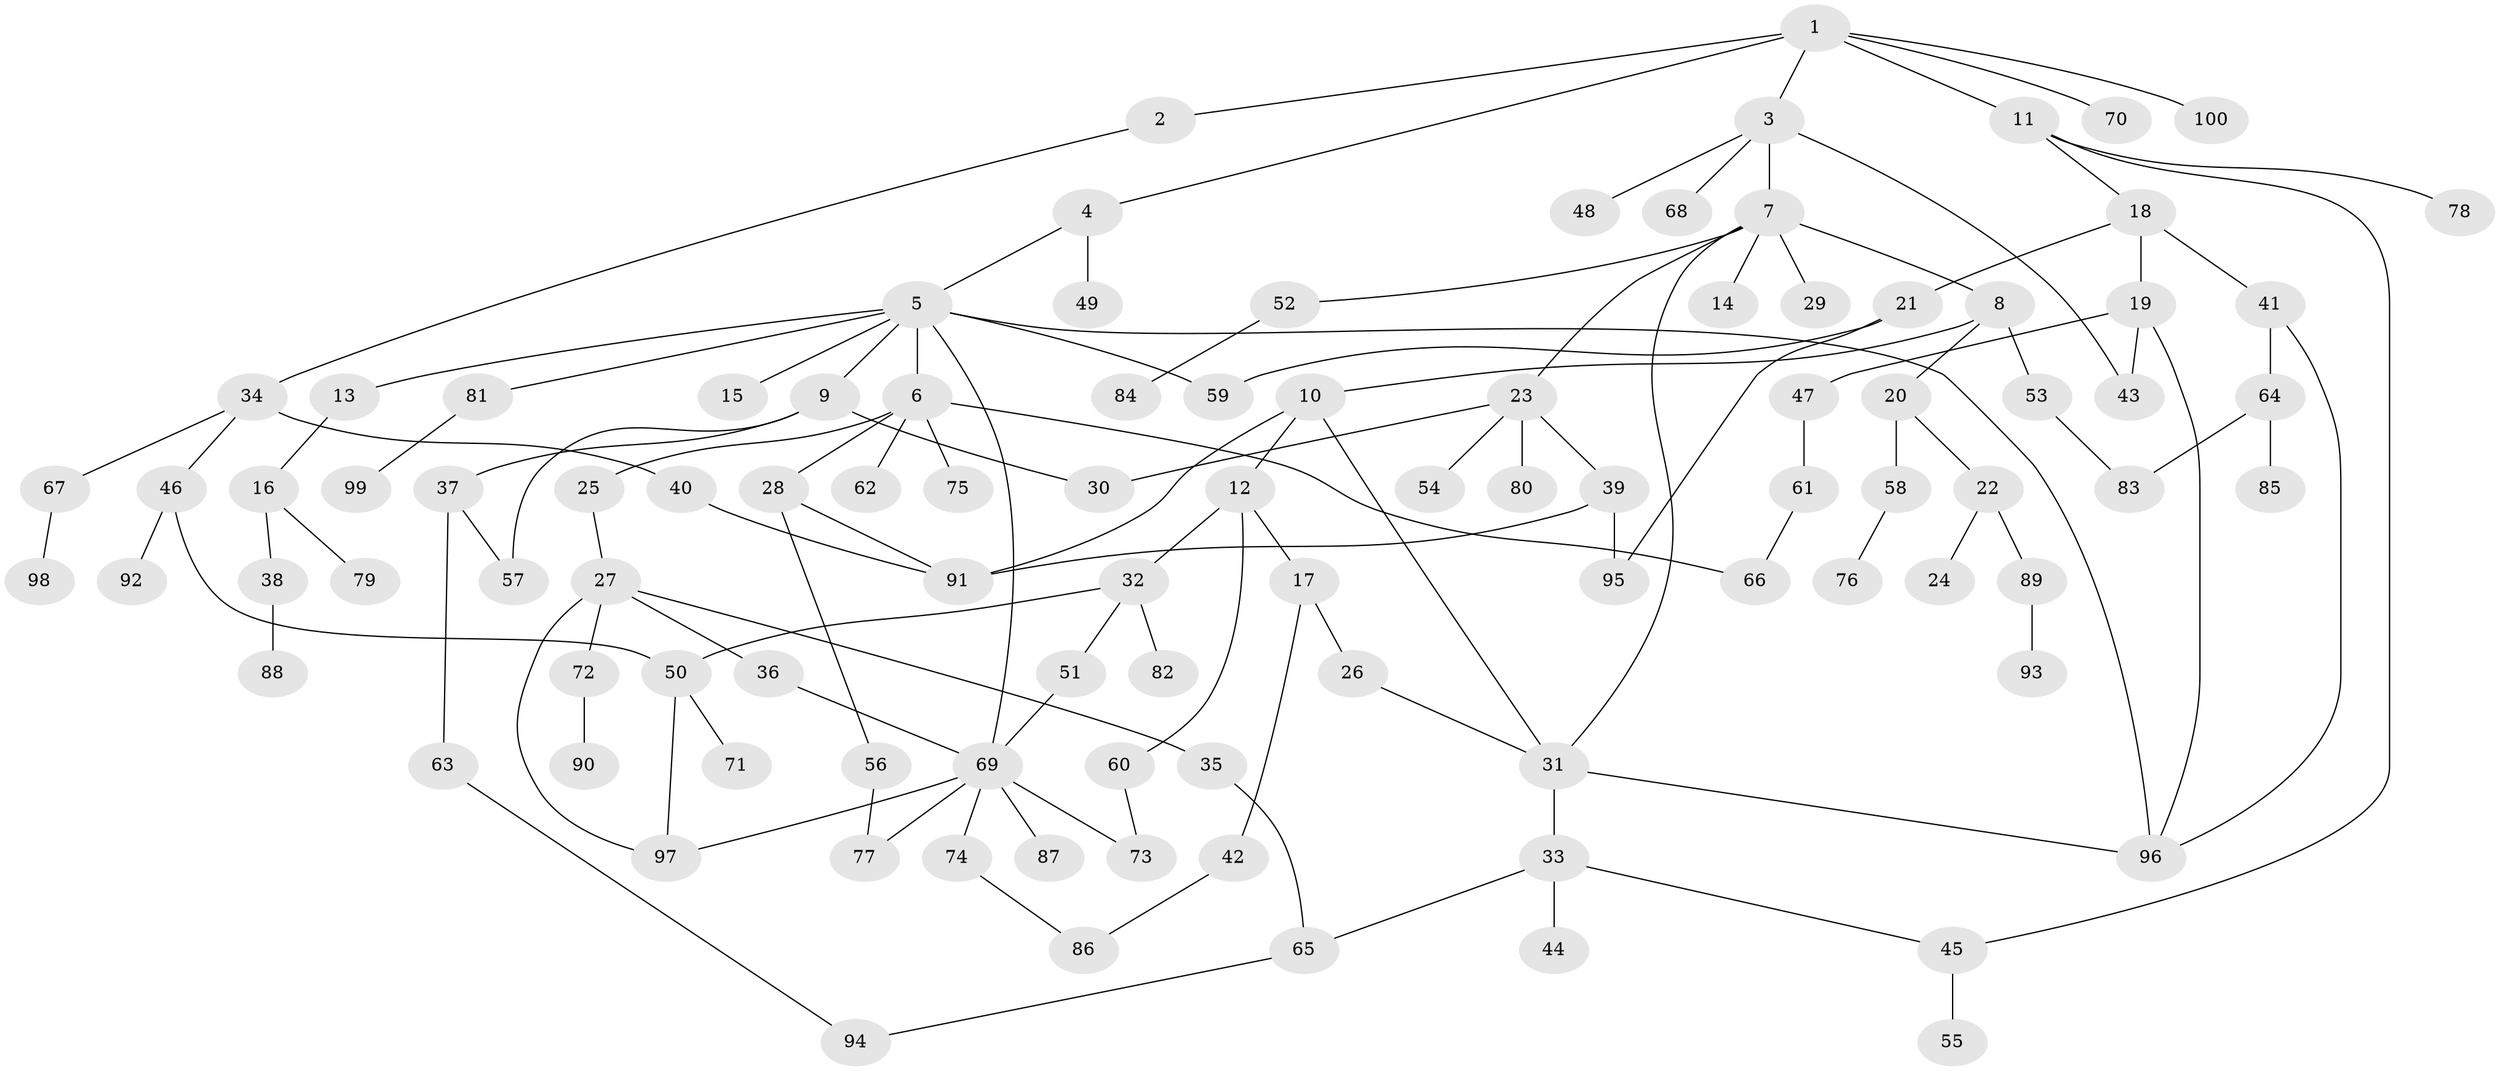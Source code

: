 // Generated by graph-tools (version 1.1) at 2025/11/02/21/25 10:11:06]
// undirected, 100 vertices, 125 edges
graph export_dot {
graph [start="1"]
  node [color=gray90,style=filled];
  1;
  2;
  3;
  4;
  5;
  6;
  7;
  8;
  9;
  10;
  11;
  12;
  13;
  14;
  15;
  16;
  17;
  18;
  19;
  20;
  21;
  22;
  23;
  24;
  25;
  26;
  27;
  28;
  29;
  30;
  31;
  32;
  33;
  34;
  35;
  36;
  37;
  38;
  39;
  40;
  41;
  42;
  43;
  44;
  45;
  46;
  47;
  48;
  49;
  50;
  51;
  52;
  53;
  54;
  55;
  56;
  57;
  58;
  59;
  60;
  61;
  62;
  63;
  64;
  65;
  66;
  67;
  68;
  69;
  70;
  71;
  72;
  73;
  74;
  75;
  76;
  77;
  78;
  79;
  80;
  81;
  82;
  83;
  84;
  85;
  86;
  87;
  88;
  89;
  90;
  91;
  92;
  93;
  94;
  95;
  96;
  97;
  98;
  99;
  100;
  1 -- 2;
  1 -- 3;
  1 -- 4;
  1 -- 11;
  1 -- 70;
  1 -- 100;
  2 -- 34;
  3 -- 7;
  3 -- 43;
  3 -- 48;
  3 -- 68;
  4 -- 5;
  4 -- 49;
  5 -- 6;
  5 -- 9;
  5 -- 13;
  5 -- 15;
  5 -- 59;
  5 -- 69;
  5 -- 81;
  5 -- 96;
  6 -- 25;
  6 -- 28;
  6 -- 62;
  6 -- 75;
  6 -- 66;
  7 -- 8;
  7 -- 14;
  7 -- 23;
  7 -- 29;
  7 -- 52;
  7 -- 31;
  8 -- 10;
  8 -- 20;
  8 -- 53;
  9 -- 37;
  9 -- 57;
  9 -- 30;
  10 -- 12;
  10 -- 31;
  10 -- 91;
  11 -- 18;
  11 -- 78;
  11 -- 45;
  12 -- 17;
  12 -- 32;
  12 -- 60;
  13 -- 16;
  16 -- 38;
  16 -- 79;
  17 -- 26;
  17 -- 42;
  18 -- 19;
  18 -- 21;
  18 -- 41;
  19 -- 47;
  19 -- 96;
  19 -- 43;
  20 -- 22;
  20 -- 58;
  21 -- 95;
  21 -- 59;
  22 -- 24;
  22 -- 89;
  23 -- 30;
  23 -- 39;
  23 -- 54;
  23 -- 80;
  25 -- 27;
  26 -- 31;
  27 -- 35;
  27 -- 36;
  27 -- 72;
  27 -- 97;
  28 -- 56;
  28 -- 91;
  31 -- 33;
  31 -- 96;
  32 -- 50;
  32 -- 51;
  32 -- 82;
  33 -- 44;
  33 -- 45;
  33 -- 65;
  34 -- 40;
  34 -- 46;
  34 -- 67;
  35 -- 65;
  36 -- 69;
  37 -- 63;
  37 -- 57;
  38 -- 88;
  39 -- 95;
  39 -- 91;
  40 -- 91;
  41 -- 64;
  41 -- 96;
  42 -- 86;
  45 -- 55;
  46 -- 92;
  46 -- 50;
  47 -- 61;
  50 -- 71;
  50 -- 97;
  51 -- 69;
  52 -- 84;
  53 -- 83;
  56 -- 77;
  58 -- 76;
  60 -- 73;
  61 -- 66;
  63 -- 94;
  64 -- 85;
  64 -- 83;
  65 -- 94;
  67 -- 98;
  69 -- 74;
  69 -- 87;
  69 -- 77;
  69 -- 97;
  69 -- 73;
  72 -- 90;
  74 -- 86;
  81 -- 99;
  89 -- 93;
}

